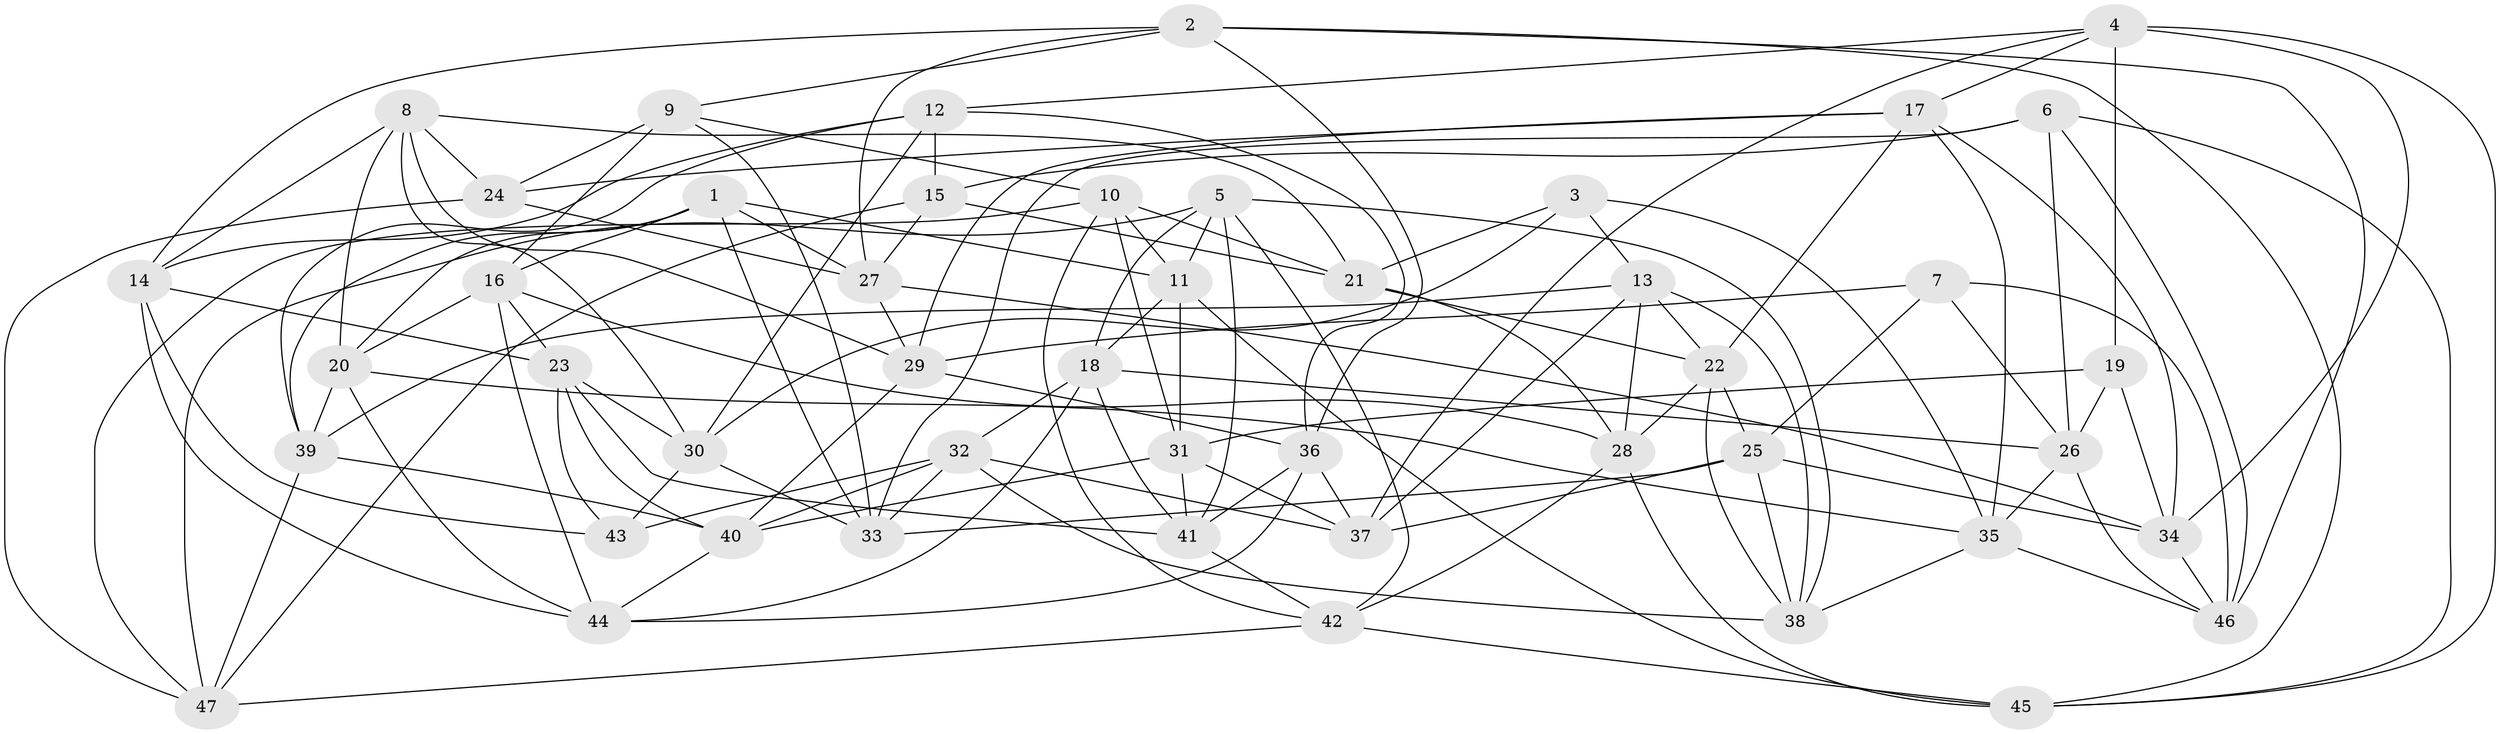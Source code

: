 // original degree distribution, {4: 1.0}
// Generated by graph-tools (version 1.1) at 2025/50/03/09/25 03:50:49]
// undirected, 47 vertices, 135 edges
graph export_dot {
graph [start="1"]
  node [color=gray90,style=filled];
  1;
  2;
  3;
  4;
  5;
  6;
  7;
  8;
  9;
  10;
  11;
  12;
  13;
  14;
  15;
  16;
  17;
  18;
  19;
  20;
  21;
  22;
  23;
  24;
  25;
  26;
  27;
  28;
  29;
  30;
  31;
  32;
  33;
  34;
  35;
  36;
  37;
  38;
  39;
  40;
  41;
  42;
  43;
  44;
  45;
  46;
  47;
  1 -- 11 [weight=1.0];
  1 -- 16 [weight=1.0];
  1 -- 20 [weight=1.0];
  1 -- 27 [weight=1.0];
  1 -- 33 [weight=1.0];
  1 -- 39 [weight=1.0];
  2 -- 9 [weight=1.0];
  2 -- 14 [weight=1.0];
  2 -- 27 [weight=1.0];
  2 -- 36 [weight=1.0];
  2 -- 45 [weight=1.0];
  2 -- 46 [weight=1.0];
  3 -- 13 [weight=1.0];
  3 -- 21 [weight=1.0];
  3 -- 30 [weight=1.0];
  3 -- 35 [weight=1.0];
  4 -- 12 [weight=1.0];
  4 -- 17 [weight=1.0];
  4 -- 19 [weight=1.0];
  4 -- 34 [weight=1.0];
  4 -- 37 [weight=1.0];
  4 -- 45 [weight=1.0];
  5 -- 11 [weight=1.0];
  5 -- 18 [weight=1.0];
  5 -- 38 [weight=1.0];
  5 -- 41 [weight=1.0];
  5 -- 42 [weight=1.0];
  5 -- 47 [weight=1.0];
  6 -- 15 [weight=2.0];
  6 -- 26 [weight=1.0];
  6 -- 33 [weight=1.0];
  6 -- 45 [weight=1.0];
  6 -- 46 [weight=1.0];
  7 -- 25 [weight=1.0];
  7 -- 26 [weight=1.0];
  7 -- 29 [weight=1.0];
  7 -- 46 [weight=1.0];
  8 -- 14 [weight=1.0];
  8 -- 20 [weight=1.0];
  8 -- 21 [weight=1.0];
  8 -- 24 [weight=1.0];
  8 -- 29 [weight=1.0];
  8 -- 30 [weight=1.0];
  9 -- 10 [weight=1.0];
  9 -- 16 [weight=1.0];
  9 -- 24 [weight=2.0];
  9 -- 33 [weight=1.0];
  10 -- 11 [weight=1.0];
  10 -- 21 [weight=1.0];
  10 -- 31 [weight=1.0];
  10 -- 42 [weight=1.0];
  10 -- 47 [weight=1.0];
  11 -- 18 [weight=1.0];
  11 -- 31 [weight=1.0];
  11 -- 45 [weight=1.0];
  12 -- 14 [weight=1.0];
  12 -- 15 [weight=1.0];
  12 -- 30 [weight=1.0];
  12 -- 36 [weight=1.0];
  12 -- 39 [weight=1.0];
  13 -- 22 [weight=1.0];
  13 -- 28 [weight=1.0];
  13 -- 37 [weight=1.0];
  13 -- 38 [weight=1.0];
  13 -- 39 [weight=1.0];
  14 -- 23 [weight=1.0];
  14 -- 43 [weight=1.0];
  14 -- 44 [weight=1.0];
  15 -- 21 [weight=1.0];
  15 -- 27 [weight=1.0];
  15 -- 47 [weight=1.0];
  16 -- 20 [weight=1.0];
  16 -- 23 [weight=1.0];
  16 -- 28 [weight=1.0];
  16 -- 44 [weight=1.0];
  17 -- 22 [weight=1.0];
  17 -- 24 [weight=1.0];
  17 -- 29 [weight=1.0];
  17 -- 34 [weight=1.0];
  17 -- 35 [weight=1.0];
  18 -- 26 [weight=1.0];
  18 -- 32 [weight=1.0];
  18 -- 41 [weight=1.0];
  18 -- 44 [weight=1.0];
  19 -- 26 [weight=1.0];
  19 -- 31 [weight=1.0];
  19 -- 34 [weight=1.0];
  20 -- 35 [weight=1.0];
  20 -- 39 [weight=1.0];
  20 -- 44 [weight=1.0];
  21 -- 22 [weight=1.0];
  21 -- 28 [weight=1.0];
  22 -- 25 [weight=1.0];
  22 -- 28 [weight=1.0];
  22 -- 38 [weight=1.0];
  23 -- 30 [weight=1.0];
  23 -- 40 [weight=1.0];
  23 -- 41 [weight=1.0];
  23 -- 43 [weight=1.0];
  24 -- 27 [weight=1.0];
  24 -- 47 [weight=1.0];
  25 -- 33 [weight=1.0];
  25 -- 34 [weight=1.0];
  25 -- 37 [weight=1.0];
  25 -- 38 [weight=1.0];
  26 -- 35 [weight=1.0];
  26 -- 46 [weight=1.0];
  27 -- 29 [weight=1.0];
  27 -- 34 [weight=1.0];
  28 -- 42 [weight=1.0];
  28 -- 45 [weight=1.0];
  29 -- 36 [weight=1.0];
  29 -- 40 [weight=1.0];
  30 -- 33 [weight=1.0];
  30 -- 43 [weight=1.0];
  31 -- 37 [weight=1.0];
  31 -- 40 [weight=1.0];
  31 -- 41 [weight=1.0];
  32 -- 33 [weight=1.0];
  32 -- 37 [weight=1.0];
  32 -- 38 [weight=1.0];
  32 -- 40 [weight=1.0];
  32 -- 43 [weight=1.0];
  34 -- 46 [weight=1.0];
  35 -- 38 [weight=1.0];
  35 -- 46 [weight=1.0];
  36 -- 37 [weight=1.0];
  36 -- 41 [weight=1.0];
  36 -- 44 [weight=1.0];
  39 -- 40 [weight=1.0];
  39 -- 47 [weight=1.0];
  40 -- 44 [weight=1.0];
  41 -- 42 [weight=1.0];
  42 -- 45 [weight=1.0];
  42 -- 47 [weight=1.0];
}
